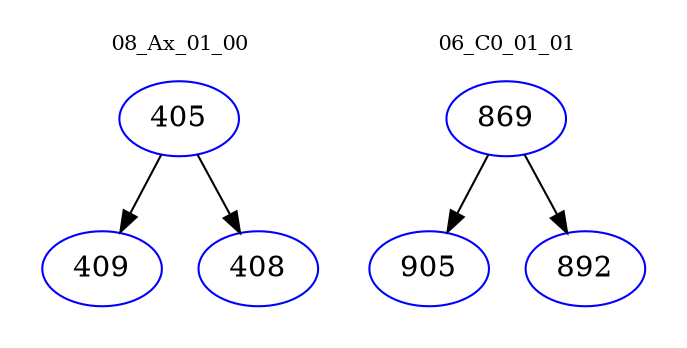 digraph{
subgraph cluster_0 {
color = white
label = "08_Ax_01_00";
fontsize=10;
T0_405 [label="405", color="blue"]
T0_405 -> T0_409 [color="black"]
T0_409 [label="409", color="blue"]
T0_405 -> T0_408 [color="black"]
T0_408 [label="408", color="blue"]
}
subgraph cluster_1 {
color = white
label = "06_C0_01_01";
fontsize=10;
T1_869 [label="869", color="blue"]
T1_869 -> T1_905 [color="black"]
T1_905 [label="905", color="blue"]
T1_869 -> T1_892 [color="black"]
T1_892 [label="892", color="blue"]
}
}
